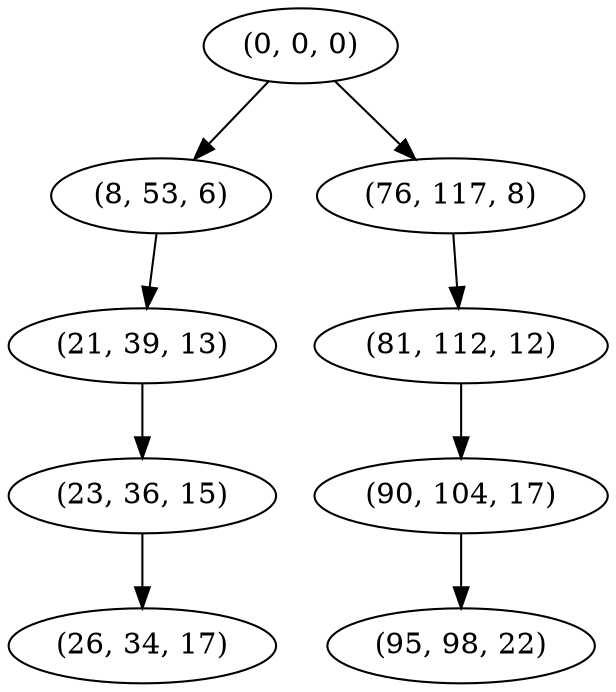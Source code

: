 digraph tree {
    "(0, 0, 0)";
    "(8, 53, 6)";
    "(21, 39, 13)";
    "(23, 36, 15)";
    "(26, 34, 17)";
    "(76, 117, 8)";
    "(81, 112, 12)";
    "(90, 104, 17)";
    "(95, 98, 22)";
    "(0, 0, 0)" -> "(8, 53, 6)";
    "(0, 0, 0)" -> "(76, 117, 8)";
    "(8, 53, 6)" -> "(21, 39, 13)";
    "(21, 39, 13)" -> "(23, 36, 15)";
    "(23, 36, 15)" -> "(26, 34, 17)";
    "(76, 117, 8)" -> "(81, 112, 12)";
    "(81, 112, 12)" -> "(90, 104, 17)";
    "(90, 104, 17)" -> "(95, 98, 22)";
}
